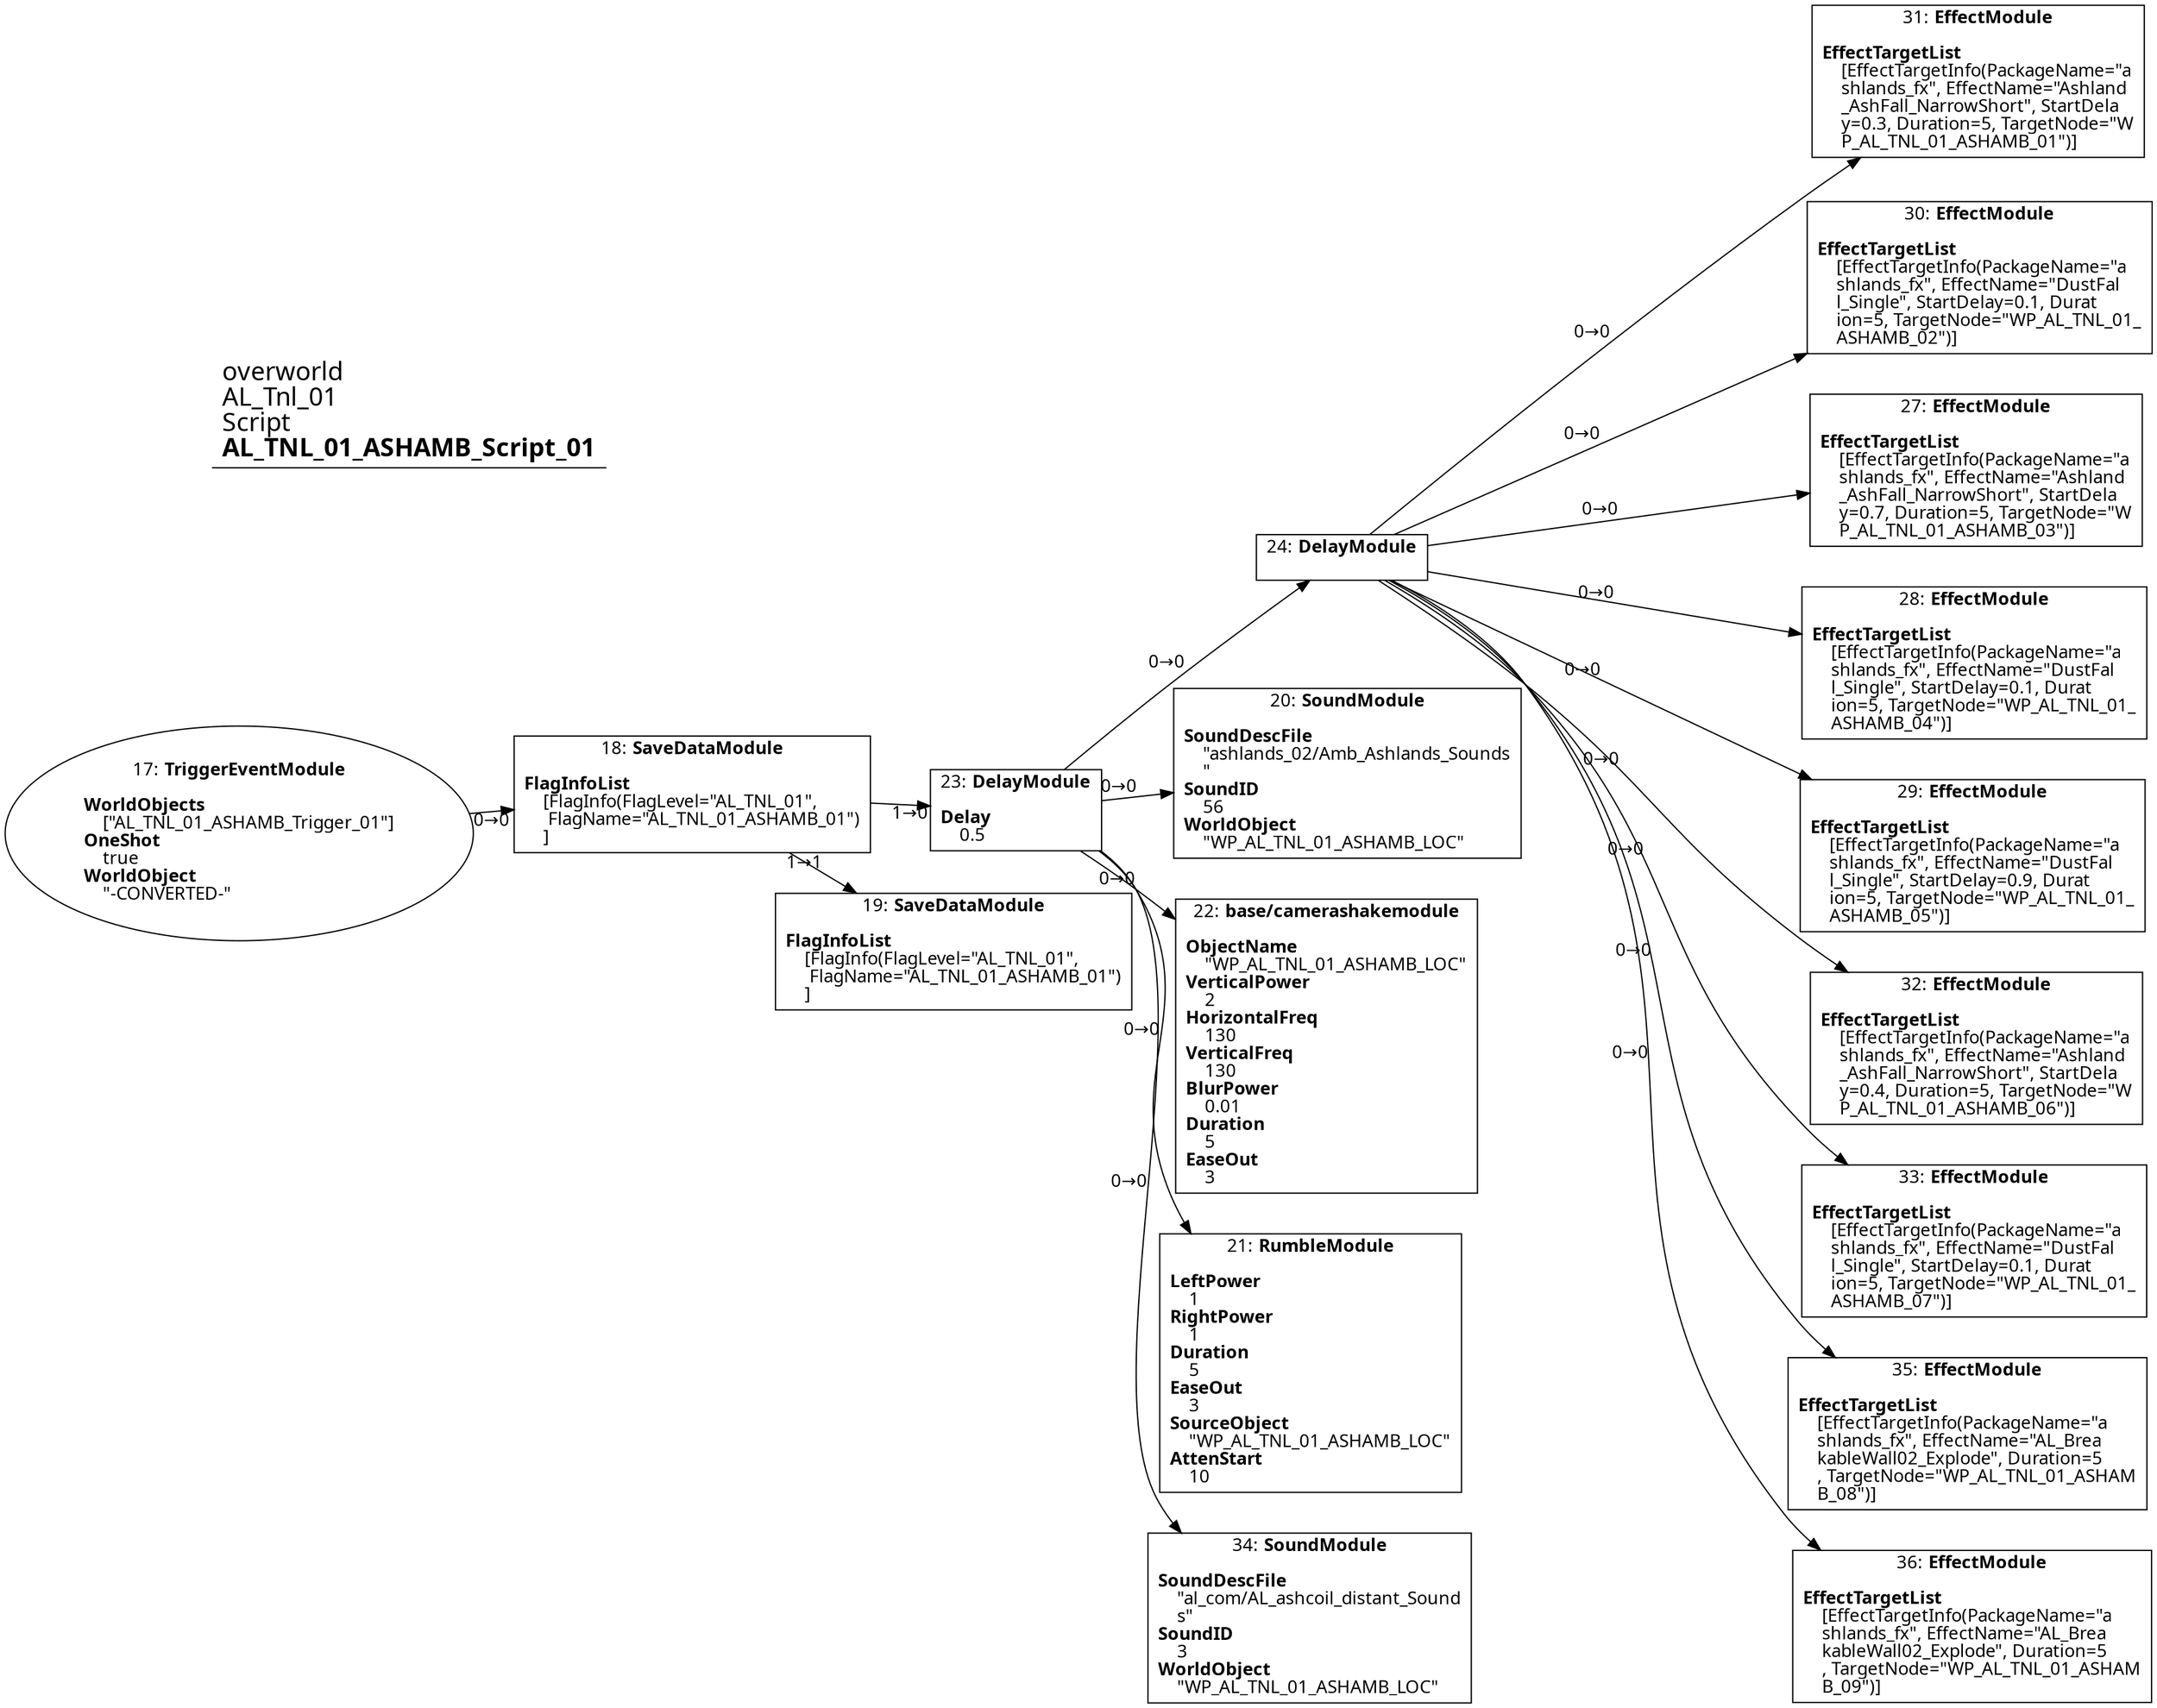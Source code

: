 digraph {
    layout = fdp;
    overlap = prism;
    sep = "+16";
    splines = spline;

    node [ shape = box ];

    graph [ fontname = "Segoe UI" ];
    node [ fontname = "Segoe UI" ];
    edge [ fontname = "Segoe UI" ];

    17 [ label = <17: <b>TriggerEventModule</b><br/><br/><b>WorldObjects</b><br align="left"/>    [&quot;AL_TNL_01_ASHAMB_Trigger_01&quot;]<br align="left"/><b>OneShot</b><br align="left"/>    true<br align="left"/><b>WorldObject</b><br align="left"/>    &quot;-CONVERTED-&quot;<br align="left"/>> ];
    17 [ shape = oval ]
    17 [ pos = "-0.628,-0.892!" ];
    17 -> 18 [ label = "0→0" ];

    18 [ label = <18: <b>SaveDataModule</b><br/><br/><b>FlagInfoList</b><br align="left"/>    [FlagInfo(FlagLevel=&quot;AL_TNL_01&quot;,<br align="left"/>     FlagName=&quot;AL_TNL_01_ASHAMB_01&quot;)<br align="left"/>    ]<br align="left"/>> ];
    18 [ pos = "-0.363,-0.892!" ];
    18 -> 19 [ label = "1→1" ];
    18 -> 23 [ label = "1→0" ];

    19 [ label = <19: <b>SaveDataModule</b><br/><br/><b>FlagInfoList</b><br align="left"/>    [FlagInfo(FlagLevel=&quot;AL_TNL_01&quot;,<br align="left"/>     FlagName=&quot;AL_TNL_01_ASHAMB_01&quot;)<br align="left"/>    ]<br align="left"/>> ];
    19 [ pos = "-0.069000006,-1.0890001!" ];

    20 [ label = <20: <b>SoundModule</b><br/><br/><b>SoundDescFile</b><br align="left"/>    &quot;ashlands_02/Amb_Ashlands_Sounds<br align="left"/>    &quot;<br align="left"/><b>SoundID</b><br align="left"/>    56<br align="left"/><b>WorldObject</b><br align="left"/>    &quot;WP_AL_TNL_01_ASHAMB_LOC&quot;<br align="left"/>> ];
    20 [ pos = "0.286,-1.0890001!" ];

    21 [ label = <21: <b>RumbleModule</b><br/><br/><b>LeftPower</b><br align="left"/>    1<br align="left"/><b>RightPower</b><br align="left"/>    1<br align="left"/><b>Duration</b><br align="left"/>    5<br align="left"/><b>EaseOut</b><br align="left"/>    3<br align="left"/><b>SourceObject</b><br align="left"/>    &quot;WP_AL_TNL_01_ASHAMB_LOC&quot;<br align="left"/><b>AttenStart</b><br align="left"/>    10<br align="left"/>> ];
    21 [ pos = "0.284,-1.2980001!" ];

    22 [ label = <22: <b>base/camerashakemodule</b><br/><br/><b>ObjectName</b><br align="left"/>    &quot;WP_AL_TNL_01_ASHAMB_LOC&quot;<br align="left"/><b>VerticalPower</b><br align="left"/>    2<br align="left"/><b>HorizontalFreq</b><br align="left"/>    130<br align="left"/><b>VerticalFreq</b><br align="left"/>    130<br align="left"/><b>BlurPower</b><br align="left"/>    0.01<br align="left"/><b>Duration</b><br align="left"/>    5<br align="left"/><b>EaseOut</b><br align="left"/>    3<br align="left"/>> ];
    22 [ pos = "0.284,-1.217!" ];

    23 [ label = <23: <b>DelayModule</b><br/><br/><b>Delay</b><br align="left"/>    0.5<br align="left"/>> ];
    23 [ pos = "-0.065000005,-0.915!" ];
    23 -> 22 [ label = "0→0" ];
    23 -> 21 [ label = "0→0" ];
    23 -> 20 [ label = "0→0" ];
    23 -> 24 [ label = "0→0" ];
    23 -> 34 [ label = "0→0" ];

    24 [ label = <24: <b>DelayModule</b><br/><br/>> ];
    24 [ pos = "0.287,-0.915!" ];
    24 -> 33 [ label = "0→0" ];
    24 -> 32 [ label = "0→0" ];
    24 -> 29 [ label = "0→0" ];
    24 -> 28 [ label = "0→0" ];
    24 -> 27 [ label = "0→0" ];
    24 -> 30 [ label = "0→0" ];
    24 -> 31 [ label = "0→0" ];
    24 -> 35 [ label = "0→0" ];
    24 -> 36 [ label = "0→0" ];

    27 [ label = <27: <b>EffectModule</b><br/><br/><b>EffectTargetList</b><br align="left"/>    [EffectTargetInfo(PackageName=&quot;a<br align="left"/>    shlands_fx&quot;, EffectName=&quot;Ashland<br align="left"/>    _AshFall_NarrowShort&quot;, StartDela<br align="left"/>    y=0.7, Duration=5, TargetNode=&quot;W<br align="left"/>    P_AL_TNL_01_ASHAMB_03&quot;)]<br align="left"/>> ];
    27 [ pos = "1.141,-0.605!" ];

    28 [ label = <28: <b>EffectModule</b><br/><br/><b>EffectTargetList</b><br align="left"/>    [EffectTargetInfo(PackageName=&quot;a<br align="left"/>    shlands_fx&quot;, EffectName=&quot;DustFal<br align="left"/>    l_Single&quot;, StartDelay=0.1, Durat<br align="left"/>    ion=5, TargetNode=&quot;WP_AL_TNL_01_<br align="left"/>    ASHAMB_04&quot;)]<br align="left"/>> ];
    28 [ pos = "1.1400001,-0.708!" ];

    29 [ label = <29: <b>EffectModule</b><br/><br/><b>EffectTargetList</b><br align="left"/>    [EffectTargetInfo(PackageName=&quot;a<br align="left"/>    shlands_fx&quot;, EffectName=&quot;DustFal<br align="left"/>    l_Single&quot;, StartDelay=0.9, Durat<br align="left"/>    ion=5, TargetNode=&quot;WP_AL_TNL_01_<br align="left"/>    ASHAMB_05&quot;)]<br align="left"/>> ];
    29 [ pos = "1.139,-0.813!" ];

    30 [ label = <30: <b>EffectModule</b><br/><br/><b>EffectTargetList</b><br align="left"/>    [EffectTargetInfo(PackageName=&quot;a<br align="left"/>    shlands_fx&quot;, EffectName=&quot;DustFal<br align="left"/>    l_Single&quot;, StartDelay=0.1, Durat<br align="left"/>    ion=5, TargetNode=&quot;WP_AL_TNL_01_<br align="left"/>    ASHAMB_02&quot;)]<br align="left"/>> ];
    30 [ pos = "1.143,-0.5!" ];

    31 [ label = <31: <b>EffectModule</b><br/><br/><b>EffectTargetList</b><br align="left"/>    [EffectTargetInfo(PackageName=&quot;a<br align="left"/>    shlands_fx&quot;, EffectName=&quot;Ashland<br align="left"/>    _AshFall_NarrowShort&quot;, StartDela<br align="left"/>    y=0.3, Duration=5, TargetNode=&quot;W<br align="left"/>    P_AL_TNL_01_ASHAMB_01&quot;)]<br align="left"/>> ];
    31 [ pos = "1.1420001,-0.393!" ];

    32 [ label = <32: <b>EffectModule</b><br/><br/><b>EffectTargetList</b><br align="left"/>    [EffectTargetInfo(PackageName=&quot;a<br align="left"/>    shlands_fx&quot;, EffectName=&quot;Ashland<br align="left"/>    _AshFall_NarrowShort&quot;, StartDela<br align="left"/>    y=0.4, Duration=5, TargetNode=&quot;W<br align="left"/>    P_AL_TNL_01_ASHAMB_06&quot;)]<br align="left"/>> ];
    32 [ pos = "1.1400001,-0.92!" ];

    33 [ label = <33: <b>EffectModule</b><br/><br/><b>EffectTargetList</b><br align="left"/>    [EffectTargetInfo(PackageName=&quot;a<br align="left"/>    shlands_fx&quot;, EffectName=&quot;DustFal<br align="left"/>    l_Single&quot;, StartDelay=0.1, Durat<br align="left"/>    ion=5, TargetNode=&quot;WP_AL_TNL_01_<br align="left"/>    ASHAMB_07&quot;)]<br align="left"/>> ];
    33 [ pos = "1.139,-1.0320001!" ];

    34 [ label = <34: <b>SoundModule</b><br/><br/><b>SoundDescFile</b><br align="left"/>    &quot;al_com/AL_ashcoil_distant_Sound<br align="left"/>    s&quot;<br align="left"/><b>SoundID</b><br align="left"/>    3<br align="left"/><b>WorldObject</b><br align="left"/>    &quot;WP_AL_TNL_01_ASHAMB_LOC&quot;<br align="left"/>> ];
    34 [ pos = "0.284,-1.358!" ];

    35 [ label = <35: <b>EffectModule</b><br/><br/><b>EffectTargetList</b><br align="left"/>    [EffectTargetInfo(PackageName=&quot;a<br align="left"/>    shlands_fx&quot;, EffectName=&quot;AL_Brea<br align="left"/>    kableWall02_Explode&quot;, Duration=5<br align="left"/>    , TargetNode=&quot;WP_AL_TNL_01_ASHAM<br align="left"/>    B_08&quot;)]<br align="left"/>> ];
    35 [ pos = "1.136,-1.1420001!" ];

    36 [ label = <36: <b>EffectModule</b><br/><br/><b>EffectTargetList</b><br align="left"/>    [EffectTargetInfo(PackageName=&quot;a<br align="left"/>    shlands_fx&quot;, EffectName=&quot;AL_Brea<br align="left"/>    kableWall02_Explode&quot;, Duration=5<br align="left"/>    , TargetNode=&quot;WP_AL_TNL_01_ASHAM<br align="left"/>    B_09&quot;)]<br align="left"/>> ];
    36 [ pos = "1.138,-1.25!" ];

    title [ pos = "-0.629,-0.39200002!" ];
    title [ shape = underline ];
    title [ label = <<font point-size="20">overworld<br align="left"/>AL_Tnl_01<br align="left"/>Script<br align="left"/><b>AL_TNL_01_ASHAMB_Script_01</b><br align="left"/></font>> ];
}
